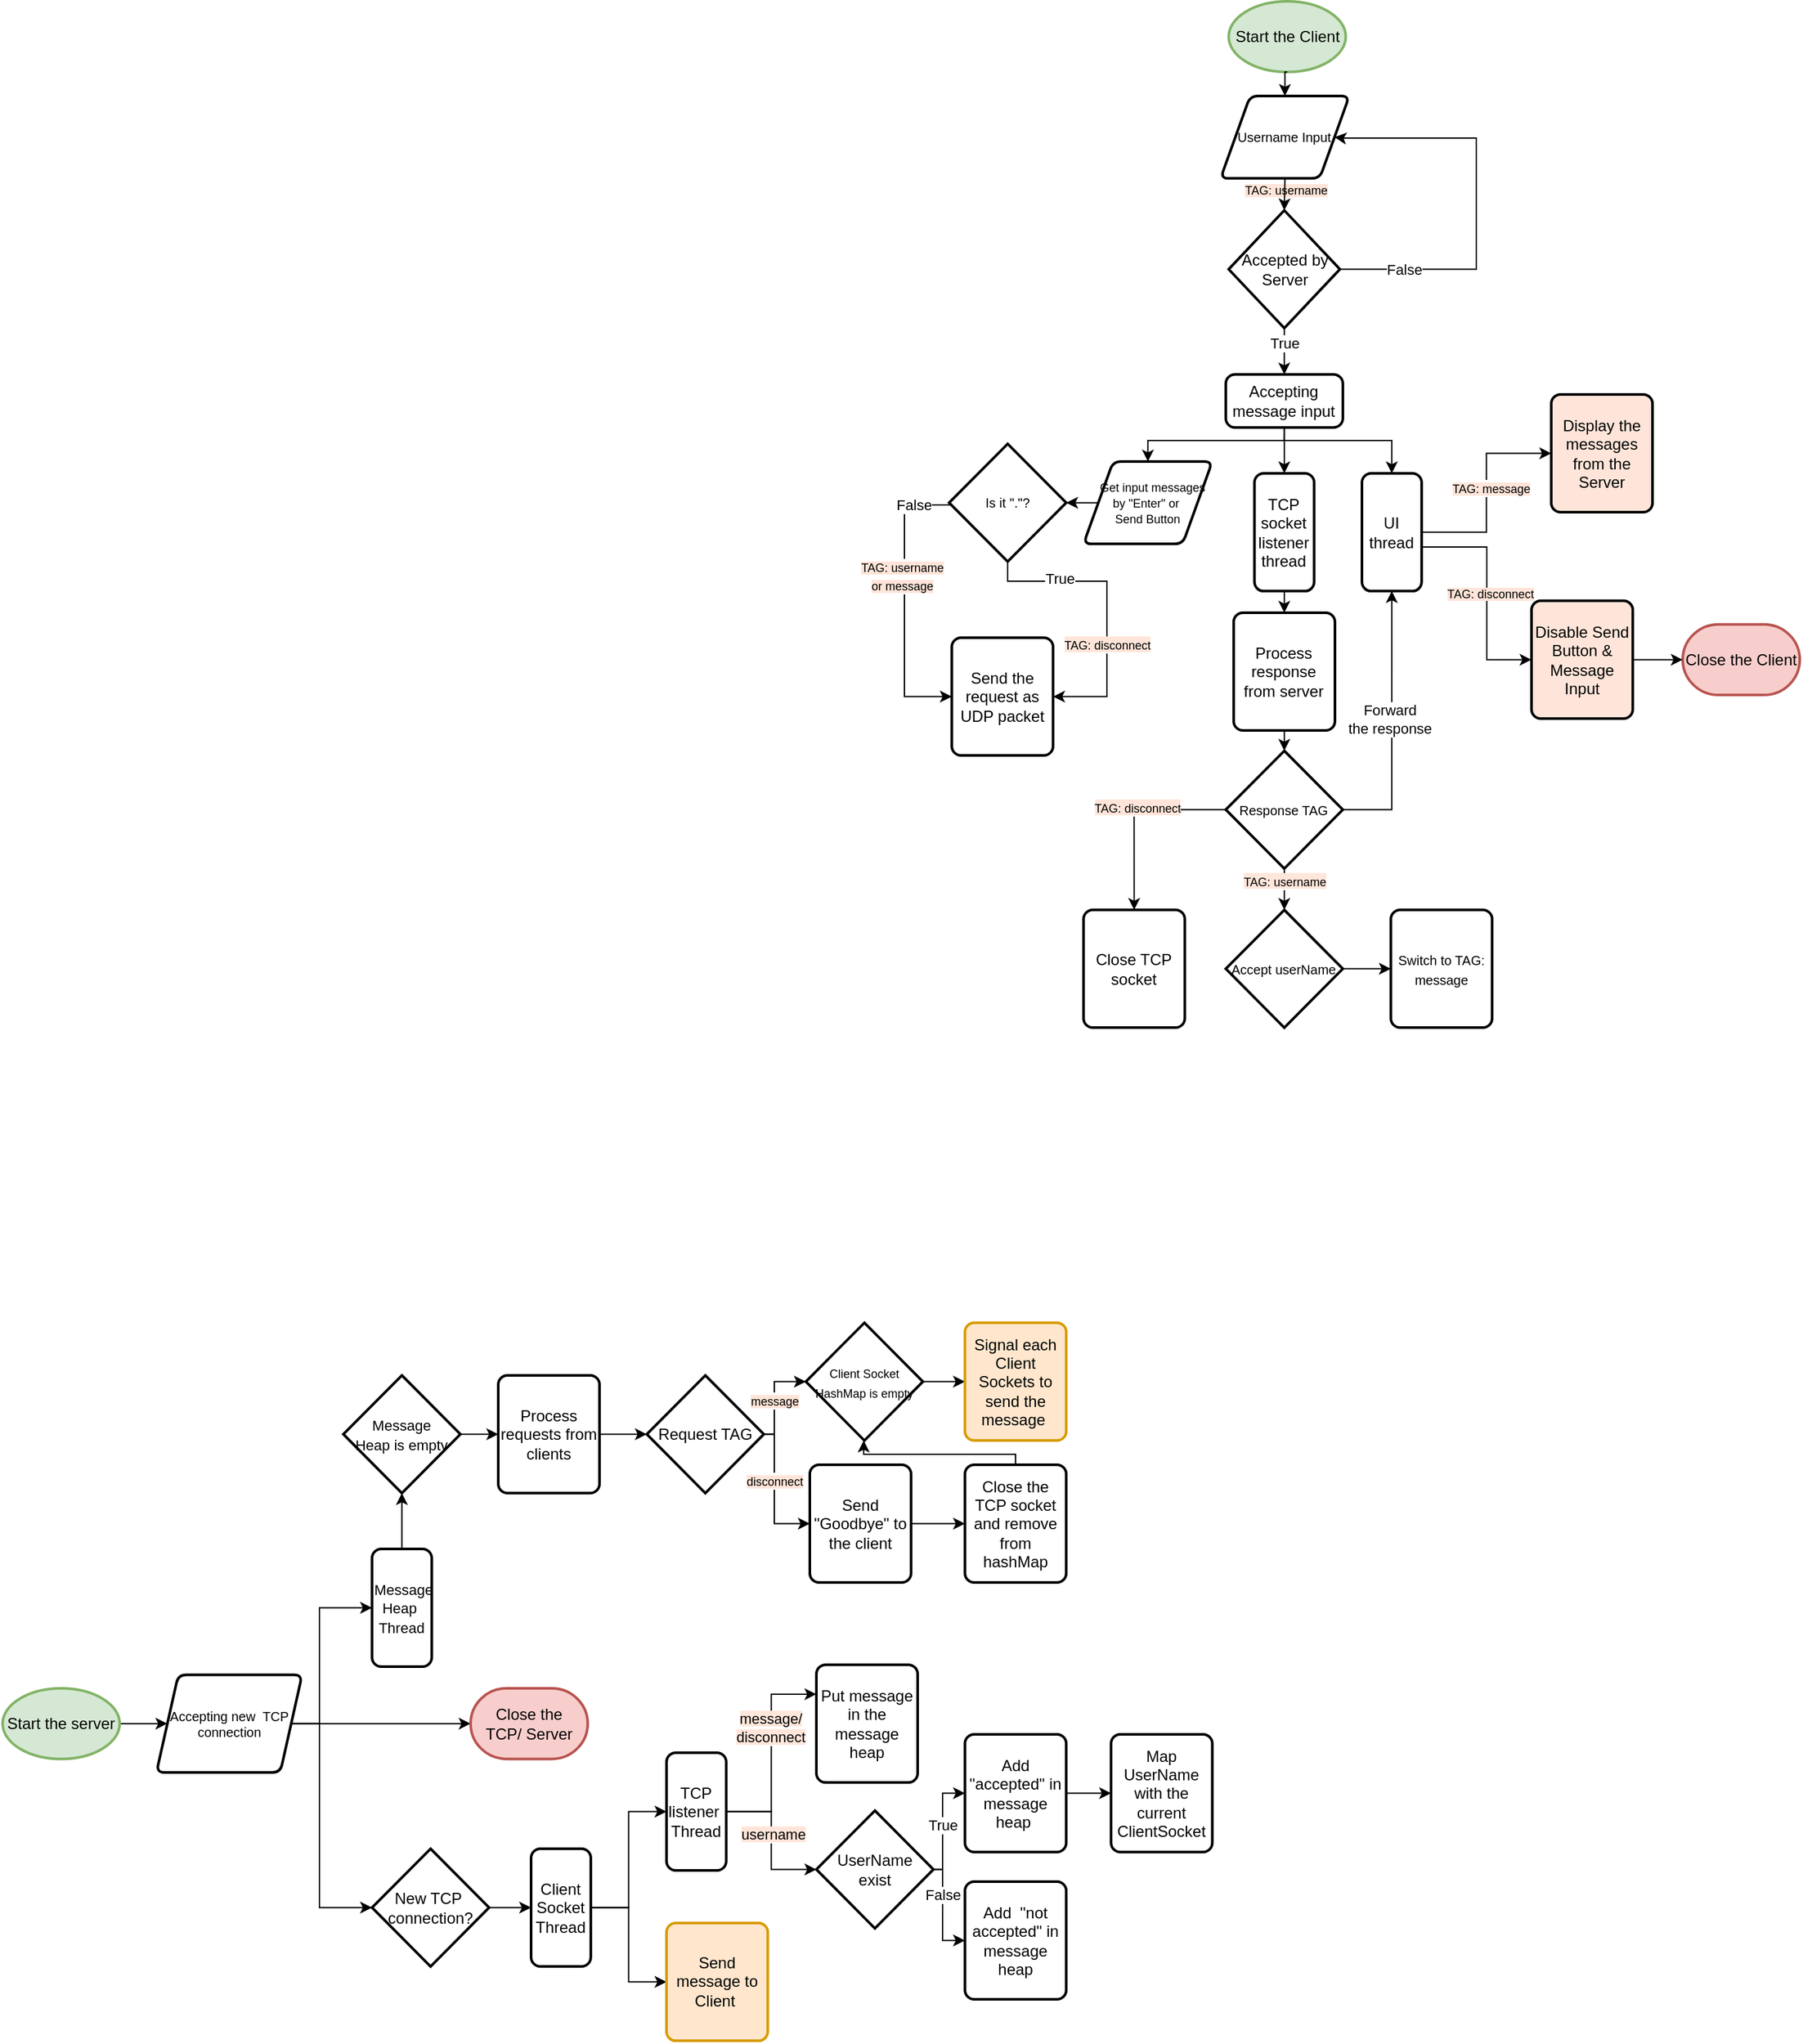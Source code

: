 <mxfile version="21.3.0" type="github">
  <diagram name="Page-1" id="WDChCcql0rG53_12nKBk">
    <mxGraphModel dx="2234" dy="788" grid="0" gridSize="10" guides="1" tooltips="1" connect="1" arrows="1" fold="1" page="0" pageScale="1" pageWidth="850" pageHeight="1100" background="none" math="0" shadow="0">
      <root>
        <mxCell id="0" />
        <mxCell id="1" parent="0" />
        <mxCell id="UWtLzgVOF58EE2J-hzwo-31" style="edgeStyle=orthogonalEdgeStyle;rounded=0;orthogonalLoop=1;jettySize=auto;html=1;exitX=1;exitY=0.5;exitDx=0;exitDy=0;exitPerimeter=0;entryX=0;entryY=0.5;entryDx=0;entryDy=0;" parent="1" source="ms0vahH0W5dWYMZo6FmL-133" target="ms0vahH0W5dWYMZo6FmL-134" edge="1">
          <mxGeometry relative="1" as="geometry" />
        </mxCell>
        <mxCell id="ms0vahH0W5dWYMZo6FmL-133" value="Start the server" style="strokeWidth=2;html=1;shape=mxgraph.flowchart.start_1;whiteSpace=wrap;labelBackgroundColor=none;fillColor=#d5e8d4;container=0;strokeColor=#82b366;" parent="1" vertex="1">
          <mxGeometry x="-635.003" y="1513" width="89.053" height="53.716" as="geometry" />
        </mxCell>
        <mxCell id="UWtLzgVOF58EE2J-hzwo-32" style="edgeStyle=orthogonalEdgeStyle;rounded=0;orthogonalLoop=1;jettySize=auto;html=1;exitX=1;exitY=0.5;exitDx=0;exitDy=0;entryX=0;entryY=0.5;entryDx=0;entryDy=0;entryPerimeter=0;" parent="1" source="ms0vahH0W5dWYMZo6FmL-134" target="UWtLzgVOF58EE2J-hzwo-4" edge="1">
          <mxGeometry relative="1" as="geometry">
            <Array as="points">
              <mxPoint x="-394" y="1540" />
              <mxPoint x="-394" y="1680" />
            </Array>
          </mxGeometry>
        </mxCell>
        <mxCell id="UWtLzgVOF58EE2J-hzwo-33" style="edgeStyle=orthogonalEdgeStyle;rounded=0;orthogonalLoop=1;jettySize=auto;html=1;exitX=1;exitY=0.5;exitDx=0;exitDy=0;entryX=0;entryY=0.5;entryDx=0;entryDy=0;" parent="1" source="ms0vahH0W5dWYMZo6FmL-134" target="ms0vahH0W5dWYMZo6FmL-150" edge="1">
          <mxGeometry relative="1" as="geometry">
            <Array as="points">
              <mxPoint x="-394" y="1540" />
              <mxPoint x="-394" y="1451" />
            </Array>
          </mxGeometry>
        </mxCell>
        <mxCell id="UWtLzgVOF58EE2J-hzwo-34" style="edgeStyle=orthogonalEdgeStyle;rounded=0;orthogonalLoop=1;jettySize=auto;html=1;exitX=1;exitY=0.5;exitDx=0;exitDy=0;entryX=0;entryY=0.5;entryDx=0;entryDy=0;entryPerimeter=0;" parent="1" source="ms0vahH0W5dWYMZo6FmL-134" target="ms0vahH0W5dWYMZo6FmL-142" edge="1">
          <mxGeometry relative="1" as="geometry" />
        </mxCell>
        <mxCell id="ms0vahH0W5dWYMZo6FmL-134" value="&lt;font style=&quot;font-size: 10px;&quot;&gt;Accepting new&amp;nbsp; TCP connection&lt;/font&gt;" style="shape=parallelogram;html=1;strokeWidth=2;perimeter=parallelogramPerimeter;whiteSpace=wrap;rounded=1;arcSize=12;size=0.15;fontSize=10;container=0;" parent="1" vertex="1">
          <mxGeometry x="-518" y="1502.74" width="110.81" height="74.24" as="geometry" />
        </mxCell>
        <mxCell id="UWtLzgVOF58EE2J-hzwo-54" style="edgeStyle=orthogonalEdgeStyle;rounded=0;orthogonalLoop=1;jettySize=auto;html=1;exitX=1;exitY=0.5;exitDx=0;exitDy=0;exitPerimeter=0;entryX=0;entryY=0.5;entryDx=0;entryDy=0;" parent="1" source="ms0vahH0W5dWYMZo6FmL-141" target="ms0vahH0W5dWYMZo6FmL-161" edge="1">
          <mxGeometry relative="1" as="geometry">
            <Array as="points">
              <mxPoint x="80" y="1651" />
              <mxPoint x="80" y="1705" />
            </Array>
          </mxGeometry>
        </mxCell>
        <mxCell id="UWtLzgVOF58EE2J-hzwo-56" value="False" style="edgeLabel;html=1;align=center;verticalAlign=middle;resizable=0;points=[];" parent="UWtLzgVOF58EE2J-hzwo-54" vertex="1" connectable="0">
          <mxGeometry x="-0.327" relative="1" as="geometry">
            <mxPoint as="offset" />
          </mxGeometry>
        </mxCell>
        <mxCell id="UWtLzgVOF58EE2J-hzwo-55" style="edgeStyle=orthogonalEdgeStyle;rounded=0;orthogonalLoop=1;jettySize=auto;html=1;exitX=1;exitY=0.5;exitDx=0;exitDy=0;exitPerimeter=0;entryX=0;entryY=0.5;entryDx=0;entryDy=0;" parent="1" source="ms0vahH0W5dWYMZo6FmL-141" target="UWtLzgVOF58EE2J-hzwo-7" edge="1">
          <mxGeometry relative="1" as="geometry">
            <Array as="points">
              <mxPoint x="80" y="1651" />
              <mxPoint x="80" y="1593" />
            </Array>
          </mxGeometry>
        </mxCell>
        <mxCell id="UWtLzgVOF58EE2J-hzwo-57" value="True" style="edgeLabel;html=1;align=center;verticalAlign=middle;resizable=0;points=[];" parent="UWtLzgVOF58EE2J-hzwo-55" vertex="1" connectable="0">
          <mxGeometry x="0.009" relative="1" as="geometry">
            <mxPoint as="offset" />
          </mxGeometry>
        </mxCell>
        <mxCell id="ms0vahH0W5dWYMZo6FmL-141" value="UserName&lt;br&gt;exist" style="strokeWidth=2;html=1;shape=mxgraph.flowchart.decision;whiteSpace=wrap;container=0;" parent="1" vertex="1">
          <mxGeometry x="-16.003" y="1606.003" width="89.053" height="89.527" as="geometry" />
        </mxCell>
        <mxCell id="ms0vahH0W5dWYMZo6FmL-142" value="Close the &lt;br&gt;TCP/ Server" style="strokeWidth=2;html=1;shape=mxgraph.flowchart.terminator;whiteSpace=wrap;container=0;fillColor=#f8cecc;strokeColor=#b85450;" parent="1" vertex="1">
          <mxGeometry x="-279.003" y="1513.001" width="89.053" height="53.716" as="geometry" />
        </mxCell>
        <mxCell id="ms0vahH0W5dWYMZo6FmL-144" value="Map UserName with the current ClientSocket" style="rounded=1;whiteSpace=wrap;html=1;absoluteArcSize=1;arcSize=14;strokeWidth=2;container=0;" parent="1" vertex="1">
          <mxGeometry x="208.15" y="1548.004" width="77.031" height="89.527" as="geometry" />
        </mxCell>
        <mxCell id="UWtLzgVOF58EE2J-hzwo-36" style="edgeStyle=orthogonalEdgeStyle;rounded=0;orthogonalLoop=1;jettySize=auto;html=1;exitX=0.5;exitY=0;exitDx=0;exitDy=0;entryX=0.5;entryY=1;entryDx=0;entryDy=0;entryPerimeter=0;" parent="1" source="ms0vahH0W5dWYMZo6FmL-150" target="UWtLzgVOF58EE2J-hzwo-5" edge="1">
          <mxGeometry relative="1" as="geometry" />
        </mxCell>
        <mxCell id="ms0vahH0W5dWYMZo6FmL-150" value="&lt;font style=&quot;font-size: 11px;&quot;&gt;&amp;nbsp;Message&lt;br&gt;Heap&amp;nbsp;&lt;br&gt;Thread&lt;/font&gt;" style="rounded=1;whiteSpace=wrap;html=1;absoluteArcSize=1;arcSize=14;strokeWidth=2;container=0;" parent="1" vertex="1">
          <mxGeometry x="-354.001" y="1406.998" width="45.417" height="89.527" as="geometry" />
        </mxCell>
        <mxCell id="UWtLzgVOF58EE2J-hzwo-46" style="edgeStyle=orthogonalEdgeStyle;rounded=0;orthogonalLoop=1;jettySize=auto;html=1;exitX=1;exitY=0.5;exitDx=0;exitDy=0;entryX=0;entryY=0.5;entryDx=0;entryDy=0;" parent="1" source="ms0vahH0W5dWYMZo6FmL-152" target="ms0vahH0W5dWYMZo6FmL-171" edge="1">
          <mxGeometry relative="1" as="geometry" />
        </mxCell>
        <mxCell id="UWtLzgVOF58EE2J-hzwo-47" style="edgeStyle=orthogonalEdgeStyle;rounded=0;orthogonalLoop=1;jettySize=auto;html=1;exitX=1;exitY=0.5;exitDx=0;exitDy=0;entryX=0;entryY=0.5;entryDx=0;entryDy=0;" parent="1" source="ms0vahH0W5dWYMZo6FmL-152" target="UWtLzgVOF58EE2J-hzwo-12" edge="1">
          <mxGeometry relative="1" as="geometry" />
        </mxCell>
        <mxCell id="ms0vahH0W5dWYMZo6FmL-152" value="Client&lt;br&gt;Socket&lt;br&gt;Thread" style="rounded=1;whiteSpace=wrap;html=1;absoluteArcSize=1;arcSize=14;strokeWidth=2;container=0;" parent="1" vertex="1">
          <mxGeometry x="-233.003" y="1634.998" width="45.417" height="89.527" as="geometry" />
        </mxCell>
        <mxCell id="ms0vahH0W5dWYMZo6FmL-157" value="Put message in the message heap" style="rounded=1;whiteSpace=wrap;html=1;absoluteArcSize=1;arcSize=14;strokeWidth=2;container=0;" parent="1" vertex="1">
          <mxGeometry x="-15.998" y="1495.092" width="77.031" height="89.527" as="geometry" />
        </mxCell>
        <mxCell id="ms0vahH0W5dWYMZo6FmL-161" value="Add&amp;nbsp;&amp;nbsp;&quot;not accepted&quot; in message heap" style="rounded=1;whiteSpace=wrap;html=1;absoluteArcSize=1;arcSize=14;strokeWidth=2;container=0;" parent="1" vertex="1">
          <mxGeometry x="97.023" y="1660.003" width="77.031" height="89.527" as="geometry" />
        </mxCell>
        <mxCell id="UWtLzgVOF58EE2J-hzwo-39" style="edgeStyle=orthogonalEdgeStyle;rounded=0;orthogonalLoop=1;jettySize=auto;html=1;exitX=1;exitY=0.5;exitDx=0;exitDy=0;exitPerimeter=0;entryX=0;entryY=0.5;entryDx=0;entryDy=0;" parent="1" source="ms0vahH0W5dWYMZo6FmL-168" target="UWtLzgVOF58EE2J-hzwo-8" edge="1">
          <mxGeometry relative="1" as="geometry">
            <Array as="points">
              <mxPoint x="-48" y="1320" />
              <mxPoint x="-48" y="1388" />
            </Array>
          </mxGeometry>
        </mxCell>
        <mxCell id="UWtLzgVOF58EE2J-hzwo-48" value="&lt;font style=&quot;font-size: 9px; background-color: rgb(255, 229, 217);&quot;&gt;disconnect&lt;/font&gt;" style="edgeLabel;html=1;align=center;verticalAlign=middle;resizable=0;points=[];" parent="UWtLzgVOF58EE2J-hzwo-39" vertex="1" connectable="0">
          <mxGeometry x="-0.174" relative="1" as="geometry">
            <mxPoint as="offset" />
          </mxGeometry>
        </mxCell>
        <mxCell id="UWtLzgVOF58EE2J-hzwo-40" style="edgeStyle=orthogonalEdgeStyle;rounded=0;orthogonalLoop=1;jettySize=auto;html=1;exitX=1;exitY=0.5;exitDx=0;exitDy=0;exitPerimeter=0;entryX=0;entryY=0.5;entryDx=0;entryDy=0;entryPerimeter=0;" parent="1" source="ms0vahH0W5dWYMZo6FmL-168" target="UWtLzgVOF58EE2J-hzwo-9" edge="1">
          <mxGeometry relative="1" as="geometry">
            <Array as="points">
              <mxPoint x="-48" y="1320" />
              <mxPoint x="-48" y="1280" />
            </Array>
          </mxGeometry>
        </mxCell>
        <mxCell id="UWtLzgVOF58EE2J-hzwo-49" value="&lt;font style=&quot;font-size: 9px; background-color: rgb(255, 229, 217);&quot;&gt;message&lt;/font&gt;" style="edgeLabel;html=1;align=center;verticalAlign=middle;resizable=0;points=[];" parent="UWtLzgVOF58EE2J-hzwo-40" vertex="1" connectable="0">
          <mxGeometry x="-0.052" relative="1" as="geometry">
            <mxPoint as="offset" />
          </mxGeometry>
        </mxCell>
        <mxCell id="ms0vahH0W5dWYMZo6FmL-168" value="Request TAG" style="strokeWidth=2;html=1;shape=mxgraph.flowchart.decision;whiteSpace=wrap;container=0;" parent="1" vertex="1">
          <mxGeometry x="-145.0" y="1274.998" width="89.053" height="89.527" as="geometry" />
        </mxCell>
        <mxCell id="ms0vahH0W5dWYMZo6FmL-171" value="Send message to Client&amp;nbsp;" style="rounded=1;whiteSpace=wrap;html=1;absoluteArcSize=1;arcSize=14;strokeWidth=2;container=0;fillColor=#ffe6cc;strokeColor=#d79b00;" parent="1" vertex="1">
          <mxGeometry x="-130.003" y="1691.53" width="77.031" height="89.527" as="geometry" />
        </mxCell>
        <mxCell id="UWtLzgVOF58EE2J-hzwo-35" style="edgeStyle=orthogonalEdgeStyle;rounded=0;orthogonalLoop=1;jettySize=auto;html=1;exitX=1;exitY=0.5;exitDx=0;exitDy=0;exitPerimeter=0;entryX=0;entryY=0.5;entryDx=0;entryDy=0;" parent="1" source="UWtLzgVOF58EE2J-hzwo-4" target="ms0vahH0W5dWYMZo6FmL-152" edge="1">
          <mxGeometry relative="1" as="geometry" />
        </mxCell>
        <mxCell id="UWtLzgVOF58EE2J-hzwo-4" value="New TCP&amp;nbsp;&lt;br&gt;connection?" style="strokeWidth=2;html=1;shape=mxgraph.flowchart.decision;whiteSpace=wrap;container=0;" parent="1" vertex="1">
          <mxGeometry x="-354.0" y="1634.998" width="89.053" height="89.527" as="geometry" />
        </mxCell>
        <mxCell id="UWtLzgVOF58EE2J-hzwo-37" style="edgeStyle=orthogonalEdgeStyle;rounded=0;orthogonalLoop=1;jettySize=auto;html=1;exitX=1;exitY=0.5;exitDx=0;exitDy=0;exitPerimeter=0;entryX=0;entryY=0.5;entryDx=0;entryDy=0;" parent="1" source="UWtLzgVOF58EE2J-hzwo-5" target="UWtLzgVOF58EE2J-hzwo-6" edge="1">
          <mxGeometry relative="1" as="geometry" />
        </mxCell>
        <mxCell id="UWtLzgVOF58EE2J-hzwo-5" value="&lt;font style=&quot;font-size: 11px;&quot;&gt;Message&lt;br&gt;Heap is empty&lt;/font&gt;" style="strokeWidth=2;html=1;shape=mxgraph.flowchart.decision;whiteSpace=wrap;container=0;" parent="1" vertex="1">
          <mxGeometry x="-375.82" y="1274.998" width="89.053" height="89.527" as="geometry" />
        </mxCell>
        <mxCell id="UWtLzgVOF58EE2J-hzwo-38" style="edgeStyle=orthogonalEdgeStyle;rounded=0;orthogonalLoop=1;jettySize=auto;html=1;exitX=1;exitY=0.5;exitDx=0;exitDy=0;entryX=0;entryY=0.5;entryDx=0;entryDy=0;entryPerimeter=0;" parent="1" source="UWtLzgVOF58EE2J-hzwo-6" target="ms0vahH0W5dWYMZo6FmL-168" edge="1">
          <mxGeometry relative="1" as="geometry" />
        </mxCell>
        <mxCell id="UWtLzgVOF58EE2J-hzwo-6" value="&lt;font style=&quot;font-size: 12px;&quot;&gt;Process requests from clients&lt;/font&gt;" style="rounded=1;whiteSpace=wrap;html=1;absoluteArcSize=1;arcSize=14;strokeWidth=2;container=0;" parent="1" vertex="1">
          <mxGeometry x="-258" y="1274.994" width="77.031" height="89.527" as="geometry" />
        </mxCell>
        <mxCell id="UWtLzgVOF58EE2J-hzwo-58" style="edgeStyle=orthogonalEdgeStyle;rounded=0;orthogonalLoop=1;jettySize=auto;html=1;exitX=1;exitY=0.5;exitDx=0;exitDy=0;entryX=0;entryY=0.5;entryDx=0;entryDy=0;" parent="1" source="UWtLzgVOF58EE2J-hzwo-7" target="ms0vahH0W5dWYMZo6FmL-144" edge="1">
          <mxGeometry relative="1" as="geometry" />
        </mxCell>
        <mxCell id="UWtLzgVOF58EE2J-hzwo-7" value="Add &quot;accepted&quot; in message heap&amp;nbsp;" style="rounded=1;whiteSpace=wrap;html=1;absoluteArcSize=1;arcSize=14;strokeWidth=2;container=0;" parent="1" vertex="1">
          <mxGeometry x="97.02" y="1548.004" width="77.031" height="89.527" as="geometry" />
        </mxCell>
        <mxCell id="UWtLzgVOF58EE2J-hzwo-42" style="edgeStyle=orthogonalEdgeStyle;rounded=0;orthogonalLoop=1;jettySize=auto;html=1;exitX=1;exitY=0.5;exitDx=0;exitDy=0;entryX=0;entryY=0.5;entryDx=0;entryDy=0;" parent="1" source="UWtLzgVOF58EE2J-hzwo-8" target="UWtLzgVOF58EE2J-hzwo-10" edge="1">
          <mxGeometry relative="1" as="geometry" />
        </mxCell>
        <mxCell id="UWtLzgVOF58EE2J-hzwo-8" value="Send &quot;Goodbye&quot; to the client" style="rounded=1;whiteSpace=wrap;html=1;absoluteArcSize=1;arcSize=14;strokeWidth=2;container=0;" parent="1" vertex="1">
          <mxGeometry x="-20.998" y="1343.002" width="77.031" height="89.527" as="geometry" />
        </mxCell>
        <mxCell id="UWtLzgVOF58EE2J-hzwo-41" style="edgeStyle=orthogonalEdgeStyle;rounded=0;orthogonalLoop=1;jettySize=auto;html=1;exitX=1;exitY=0.5;exitDx=0;exitDy=0;exitPerimeter=0;entryX=0;entryY=0.5;entryDx=0;entryDy=0;" parent="1" source="UWtLzgVOF58EE2J-hzwo-9" target="UWtLzgVOF58EE2J-hzwo-11" edge="1">
          <mxGeometry relative="1" as="geometry" />
        </mxCell>
        <mxCell id="UWtLzgVOF58EE2J-hzwo-9" value="&lt;font style=&quot;font-size: 9px;&quot;&gt;Client Socket HashMap is empty&lt;/font&gt;" style="strokeWidth=2;html=1;shape=mxgraph.flowchart.decision;whiteSpace=wrap;container=0;" parent="1" vertex="1">
          <mxGeometry x="-24.0" y="1234.998" width="89.053" height="89.527" as="geometry" />
        </mxCell>
        <mxCell id="UWtLzgVOF58EE2J-hzwo-45" style="edgeStyle=orthogonalEdgeStyle;rounded=0;orthogonalLoop=1;jettySize=auto;html=1;exitX=0.5;exitY=0;exitDx=0;exitDy=0;entryX=0.5;entryY=1;entryDx=0;entryDy=0;entryPerimeter=0;" parent="1" source="UWtLzgVOF58EE2J-hzwo-10" target="UWtLzgVOF58EE2J-hzwo-9" edge="1">
          <mxGeometry relative="1" as="geometry">
            <Array as="points">
              <mxPoint x="136" y="1335" />
              <mxPoint x="20" y="1335" />
              <mxPoint x="20" y="1325" />
            </Array>
          </mxGeometry>
        </mxCell>
        <mxCell id="UWtLzgVOF58EE2J-hzwo-10" value="Close the TCP socket and remove from hashMap" style="rounded=1;whiteSpace=wrap;html=1;absoluteArcSize=1;arcSize=14;strokeWidth=2;container=0;" parent="1" vertex="1">
          <mxGeometry x="97.022" y="1343.002" width="77.031" height="89.527" as="geometry" />
        </mxCell>
        <mxCell id="UWtLzgVOF58EE2J-hzwo-11" value="Signal each Client Sockets to send the message&amp;nbsp;" style="rounded=1;whiteSpace=wrap;html=1;absoluteArcSize=1;arcSize=14;strokeWidth=2;container=0;fillColor=#ffe6cc;strokeColor=#d79b00;" parent="1" vertex="1">
          <mxGeometry x="97.02" y="1234.994" width="77.031" height="89.527" as="geometry" />
        </mxCell>
        <mxCell id="UWtLzgVOF58EE2J-hzwo-50" style="edgeStyle=orthogonalEdgeStyle;rounded=0;orthogonalLoop=1;jettySize=auto;html=1;exitX=1;exitY=0.5;exitDx=0;exitDy=0;entryX=0;entryY=0.5;entryDx=0;entryDy=0;entryPerimeter=0;" parent="1" source="UWtLzgVOF58EE2J-hzwo-12" target="ms0vahH0W5dWYMZo6FmL-141" edge="1">
          <mxGeometry relative="1" as="geometry" />
        </mxCell>
        <mxCell id="UWtLzgVOF58EE2J-hzwo-53" value="&lt;span style=&quot;background-color: rgb(255, 229, 217);&quot;&gt;username&lt;/span&gt;" style="edgeLabel;html=1;align=center;verticalAlign=middle;resizable=0;points=[];" parent="UWtLzgVOF58EE2J-hzwo-50" vertex="1" connectable="0">
          <mxGeometry x="-0.094" y="1" relative="1" as="geometry">
            <mxPoint as="offset" />
          </mxGeometry>
        </mxCell>
        <mxCell id="UWtLzgVOF58EE2J-hzwo-51" style="edgeStyle=orthogonalEdgeStyle;rounded=0;orthogonalLoop=1;jettySize=auto;html=1;exitX=1;exitY=0.5;exitDx=0;exitDy=0;entryX=0;entryY=0.25;entryDx=0;entryDy=0;" parent="1" source="UWtLzgVOF58EE2J-hzwo-12" target="ms0vahH0W5dWYMZo6FmL-157" edge="1">
          <mxGeometry relative="1" as="geometry" />
        </mxCell>
        <mxCell id="UWtLzgVOF58EE2J-hzwo-52" value="&lt;span style=&quot;background-color: rgb(255, 230, 219);&quot;&gt;message/&lt;br&gt;disconnect&lt;/span&gt;" style="edgeLabel;html=1;align=center;verticalAlign=middle;resizable=0;points=[];" parent="UWtLzgVOF58EE2J-hzwo-51" vertex="1" connectable="0">
          <mxGeometry x="0.244" y="1" relative="1" as="geometry">
            <mxPoint as="offset" />
          </mxGeometry>
        </mxCell>
        <mxCell id="UWtLzgVOF58EE2J-hzwo-12" value="TCP listener&amp;nbsp;&lt;br&gt;Thread" style="rounded=1;whiteSpace=wrap;html=1;absoluteArcSize=1;arcSize=14;strokeWidth=2;container=0;" parent="1" vertex="1">
          <mxGeometry x="-130.003" y="1561.998" width="45.417" height="89.527" as="geometry" />
        </mxCell>
        <mxCell id="UWtLzgVOF58EE2J-hzwo-59" value="" style="group" parent="1" vertex="1" connectable="0">
          <mxGeometry x="51" y="230" width="681.05" height="780.53" as="geometry" />
        </mxCell>
        <mxCell id="ms0vahH0W5dWYMZo6FmL-1" value="Start the Client" style="strokeWidth=2;html=1;shape=mxgraph.flowchart.start_1;whiteSpace=wrap;labelBackgroundColor=none;fillColor=#d5e8d4;container=0;strokeColor=#82b366;" parent="UWtLzgVOF58EE2J-hzwo-59" vertex="1">
          <mxGeometry x="246.647" width="89.053" height="53.716" as="geometry" />
        </mxCell>
        <mxCell id="ms0vahH0W5dWYMZo6FmL-2" value="Username Input" style="shape=parallelogram;html=1;strokeWidth=2;perimeter=parallelogramPerimeter;whiteSpace=wrap;rounded=1;arcSize=12;size=0.23;fontSize=10;container=0;" parent="UWtLzgVOF58EE2J-hzwo-59" vertex="1">
          <mxGeometry x="240.434" y="72.005" width="97.958" height="62.669" as="geometry" />
        </mxCell>
        <mxCell id="ms0vahH0W5dWYMZo6FmL-7" style="edgeStyle=orthogonalEdgeStyle;rounded=0;orthogonalLoop=1;jettySize=auto;html=1;exitX=0.5;exitY=1;exitDx=0;exitDy=0;exitPerimeter=0;entryX=0.5;entryY=0;entryDx=0;entryDy=0;" parent="UWtLzgVOF58EE2J-hzwo-59" source="ms0vahH0W5dWYMZo6FmL-1" target="ms0vahH0W5dWYMZo6FmL-2" edge="1">
          <mxGeometry relative="1" as="geometry" />
        </mxCell>
        <mxCell id="ms0vahH0W5dWYMZo6FmL-172" value="&lt;font style=&quot;font-size: 9px; background-color: rgb(255, 229, 217);&quot;&gt;TAG: username&lt;/font&gt;" style="edgeLabel;html=1;align=center;verticalAlign=middle;resizable=0;points=[];" parent="ms0vahH0W5dWYMZo6FmL-7" vertex="1" connectable="0">
          <mxGeometry x="-0.198" relative="1" as="geometry">
            <mxPoint y="83" as="offset" />
          </mxGeometry>
        </mxCell>
        <mxCell id="UWtLzgVOF58EE2J-hzwo-1" style="edgeStyle=orthogonalEdgeStyle;rounded=0;orthogonalLoop=1;jettySize=auto;html=1;exitX=1;exitY=0.5;exitDx=0;exitDy=0;exitPerimeter=0;entryX=1;entryY=0.5;entryDx=0;entryDy=0;" parent="UWtLzgVOF58EE2J-hzwo-59" source="ms0vahH0W5dWYMZo6FmL-3" target="ms0vahH0W5dWYMZo6FmL-2" edge="1">
          <mxGeometry relative="1" as="geometry">
            <Array as="points">
              <mxPoint x="435" y="204" />
              <mxPoint x="435" y="104" />
              <mxPoint x="333" y="104" />
            </Array>
          </mxGeometry>
        </mxCell>
        <mxCell id="UWtLzgVOF58EE2J-hzwo-2" value="False" style="edgeLabel;html=1;align=center;verticalAlign=middle;resizable=0;points=[];" parent="UWtLzgVOF58EE2J-hzwo-1" vertex="1" connectable="0">
          <mxGeometry x="-0.688" relative="1" as="geometry">
            <mxPoint as="offset" />
          </mxGeometry>
        </mxCell>
        <mxCell id="ms0vahH0W5dWYMZo6FmL-3" value="Accepted by&lt;br&gt;Server" style="strokeWidth=2;html=1;shape=mxgraph.flowchart.decision;whiteSpace=wrap;container=0;" parent="UWtLzgVOF58EE2J-hzwo-59" vertex="1">
          <mxGeometry x="246.647" y="159.0" width="84.6" height="89.527" as="geometry" />
        </mxCell>
        <mxCell id="ms0vahH0W5dWYMZo6FmL-8" style="edgeStyle=orthogonalEdgeStyle;rounded=0;orthogonalLoop=1;jettySize=auto;html=1;exitX=0.5;exitY=1;exitDx=0;exitDy=0;entryX=0.5;entryY=0;entryDx=0;entryDy=0;entryPerimeter=0;" parent="UWtLzgVOF58EE2J-hzwo-59" source="ms0vahH0W5dWYMZo6FmL-2" target="ms0vahH0W5dWYMZo6FmL-3" edge="1">
          <mxGeometry relative="1" as="geometry" />
        </mxCell>
        <mxCell id="ms0vahH0W5dWYMZo6FmL-10" value="&lt;font style=&quot;font-size: 9px;&quot;&gt;&lt;font style=&quot;font-size: 9px;&quot;&gt;&amp;nbsp; &amp;nbsp;Get input messages&lt;br&gt;&lt;/font&gt;by &quot;Enter&quot; or&amp;nbsp;&lt;br&gt;Send Button&lt;br&gt;&lt;/font&gt;" style="shape=parallelogram;html=1;strokeWidth=2;perimeter=parallelogramPerimeter;whiteSpace=wrap;rounded=1;arcSize=12;size=0.23;fontSize=10;container=0;" parent="UWtLzgVOF58EE2J-hzwo-59" vertex="1">
          <mxGeometry x="136.221" y="350.003" width="97.958" height="62.669" as="geometry" />
        </mxCell>
        <mxCell id="ms0vahH0W5dWYMZo6FmL-11" value="&lt;font style=&quot;font-size: 10px;&quot;&gt;Response TAG&lt;/font&gt;" style="strokeWidth=2;html=1;shape=mxgraph.flowchart.decision;whiteSpace=wrap;container=0;" parent="UWtLzgVOF58EE2J-hzwo-59" vertex="1">
          <mxGeometry x="244.417" y="570.003" width="89.053" height="89.527" as="geometry" />
        </mxCell>
        <mxCell id="ms0vahH0W5dWYMZo6FmL-13" value="Close the Client" style="strokeWidth=2;html=1;shape=mxgraph.flowchart.terminator;whiteSpace=wrap;container=0;fillColor=#f8cecc;strokeColor=#b85450;" parent="UWtLzgVOF58EE2J-hzwo-59" vertex="1">
          <mxGeometry x="591.997" y="473.841" width="89.053" height="53.716" as="geometry" />
        </mxCell>
        <mxCell id="ms0vahH0W5dWYMZo6FmL-24" value="Display the messages from the Server" style="rounded=1;whiteSpace=wrap;html=1;absoluteArcSize=1;arcSize=14;strokeWidth=2;container=0;fillColor=#ffe5d9;" parent="UWtLzgVOF58EE2J-hzwo-59" vertex="1">
          <mxGeometry x="491.997" y="299.0" width="77.031" height="89.527" as="geometry" />
        </mxCell>
        <mxCell id="ms0vahH0W5dWYMZo6FmL-88" value="Send the request as UDP packet" style="rounded=1;whiteSpace=wrap;html=1;absoluteArcSize=1;arcSize=14;strokeWidth=2;container=0;" parent="UWtLzgVOF58EE2J-hzwo-59" vertex="1">
          <mxGeometry x="36.02" y="484.004" width="77.031" height="89.527" as="geometry" />
        </mxCell>
        <mxCell id="ms0vahH0W5dWYMZo6FmL-116" style="edgeStyle=orthogonalEdgeStyle;rounded=0;orthogonalLoop=1;jettySize=auto;html=1;exitX=0;exitY=0.5;exitDx=0;exitDy=0;entryX=0;entryY=0.5;entryDx=0;entryDy=0;exitPerimeter=0;" parent="UWtLzgVOF58EE2J-hzwo-59" source="UWtLzgVOF58EE2J-hzwo-17" target="ms0vahH0W5dWYMZo6FmL-88" edge="1">
          <mxGeometry relative="1" as="geometry">
            <Array as="points">
              <mxPoint x="34" y="383" />
              <mxPoint y="383" />
              <mxPoint y="529" />
            </Array>
          </mxGeometry>
        </mxCell>
        <mxCell id="ms0vahH0W5dWYMZo6FmL-173" value="&lt;font style=&quot;background-color: rgb(255, 229, 217); font-size: 9px;&quot;&gt;TAG: username&lt;br&gt;or message&lt;/font&gt;" style="edgeLabel;html=1;align=center;verticalAlign=middle;resizable=0;points=[];" parent="ms0vahH0W5dWYMZo6FmL-116" vertex="1" connectable="0">
          <mxGeometry x="0.051" y="-1" relative="1" as="geometry">
            <mxPoint x="-1" y="-25" as="offset" />
          </mxGeometry>
        </mxCell>
        <mxCell id="UWtLzgVOF58EE2J-hzwo-20" value="False" style="edgeLabel;html=1;align=center;verticalAlign=middle;resizable=0;points=[];" parent="ms0vahH0W5dWYMZo6FmL-116" vertex="1" connectable="0">
          <mxGeometry x="-0.74" relative="1" as="geometry">
            <mxPoint as="offset" />
          </mxGeometry>
        </mxCell>
        <mxCell id="ms0vahH0W5dWYMZo6FmL-112" style="edgeStyle=orthogonalEdgeStyle;rounded=0;orthogonalLoop=1;jettySize=auto;html=1;exitX=0.5;exitY=1;exitDx=0;exitDy=0;entryX=0.5;entryY=0;entryDx=0;entryDy=0;" parent="UWtLzgVOF58EE2J-hzwo-59" source="ms0vahH0W5dWYMZo6FmL-92" target="ms0vahH0W5dWYMZo6FmL-10" edge="1">
          <mxGeometry relative="1" as="geometry">
            <Array as="points">
              <mxPoint x="289" y="334" />
              <mxPoint x="185" y="334" />
            </Array>
          </mxGeometry>
        </mxCell>
        <mxCell id="ms0vahH0W5dWYMZo6FmL-92" value="Accepting message input" style="rounded=1;whiteSpace=wrap;html=1;absoluteArcSize=1;arcSize=14;strokeWidth=2;" parent="UWtLzgVOF58EE2J-hzwo-59" vertex="1">
          <mxGeometry x="244.421" y="283.802" width="89.053" height="40.287" as="geometry" />
        </mxCell>
        <mxCell id="ms0vahH0W5dWYMZo6FmL-97" style="edgeStyle=orthogonalEdgeStyle;rounded=0;orthogonalLoop=1;jettySize=auto;html=1;exitX=0.5;exitY=1;exitDx=0;exitDy=0;exitPerimeter=0;entryX=0.5;entryY=0;entryDx=0;entryDy=0;" parent="UWtLzgVOF58EE2J-hzwo-59" source="ms0vahH0W5dWYMZo6FmL-3" target="ms0vahH0W5dWYMZo6FmL-92" edge="1">
          <mxGeometry relative="1" as="geometry">
            <Array as="points">
              <mxPoint x="289.392" y="264.106" />
              <mxPoint x="289.392" y="264.106" />
            </Array>
          </mxGeometry>
        </mxCell>
        <mxCell id="ms0vahH0W5dWYMZo6FmL-128" value="True" style="edgeLabel;html=1;align=center;verticalAlign=middle;resizable=0;points=[];" parent="ms0vahH0W5dWYMZo6FmL-97" vertex="1" connectable="0">
          <mxGeometry x="-0.339" relative="1" as="geometry">
            <mxPoint as="offset" />
          </mxGeometry>
        </mxCell>
        <mxCell id="ms0vahH0W5dWYMZo6FmL-93" value="TCP socket listener thread" style="rounded=1;whiteSpace=wrap;html=1;absoluteArcSize=1;arcSize=14;strokeWidth=2;" parent="UWtLzgVOF58EE2J-hzwo-59" vertex="1">
          <mxGeometry x="266.239" y="359.008" width="45.417" height="89.527" as="geometry" />
        </mxCell>
        <mxCell id="ms0vahH0W5dWYMZo6FmL-108" style="edgeStyle=orthogonalEdgeStyle;rounded=0;orthogonalLoop=1;jettySize=auto;html=1;exitX=0.5;exitY=1;exitDx=0;exitDy=0;entryX=0.5;entryY=0;entryDx=0;entryDy=0;" parent="UWtLzgVOF58EE2J-hzwo-59" source="ms0vahH0W5dWYMZo6FmL-92" target="ms0vahH0W5dWYMZo6FmL-93" edge="1">
          <mxGeometry relative="1" as="geometry" />
        </mxCell>
        <mxCell id="ms0vahH0W5dWYMZo6FmL-178" style="edgeStyle=orthogonalEdgeStyle;rounded=0;orthogonalLoop=1;jettySize=auto;html=1;exitX=1;exitY=0.5;exitDx=0;exitDy=0;entryX=0;entryY=0.5;entryDx=0;entryDy=0;" parent="UWtLzgVOF58EE2J-hzwo-59" source="ms0vahH0W5dWYMZo6FmL-96" target="ms0vahH0W5dWYMZo6FmL-24" edge="1">
          <mxGeometry relative="1" as="geometry" />
        </mxCell>
        <mxCell id="ms0vahH0W5dWYMZo6FmL-96" value="UI thread" style="rounded=1;whiteSpace=wrap;html=1;absoluteArcSize=1;arcSize=14;strokeWidth=2;" parent="UWtLzgVOF58EE2J-hzwo-59" vertex="1">
          <mxGeometry x="347.997" y="359.008" width="45.417" height="89.527" as="geometry" />
        </mxCell>
        <mxCell id="ms0vahH0W5dWYMZo6FmL-119" style="edgeStyle=orthogonalEdgeStyle;rounded=0;orthogonalLoop=1;jettySize=auto;html=1;exitX=1;exitY=0.5;exitDx=0;exitDy=0;exitPerimeter=0;entryX=0.5;entryY=1;entryDx=0;entryDy=0;" parent="UWtLzgVOF58EE2J-hzwo-59" source="ms0vahH0W5dWYMZo6FmL-11" target="ms0vahH0W5dWYMZo6FmL-96" edge="1">
          <mxGeometry relative="1" as="geometry" />
        </mxCell>
        <mxCell id="ms0vahH0W5dWYMZo6FmL-122" value="Forward &lt;br&gt;the response" style="edgeLabel;html=1;align=center;verticalAlign=middle;resizable=0;points=[];" parent="ms0vahH0W5dWYMZo6FmL-119" vertex="1" connectable="0">
          <mxGeometry x="0.049" y="2" relative="1" as="geometry">
            <mxPoint as="offset" />
          </mxGeometry>
        </mxCell>
        <mxCell id="ms0vahH0W5dWYMZo6FmL-109" style="edgeStyle=orthogonalEdgeStyle;rounded=0;orthogonalLoop=1;jettySize=auto;html=1;exitX=0.5;exitY=1;exitDx=0;exitDy=0;entryX=0.5;entryY=0;entryDx=0;entryDy=0;" parent="UWtLzgVOF58EE2J-hzwo-59" source="ms0vahH0W5dWYMZo6FmL-92" target="ms0vahH0W5dWYMZo6FmL-96" edge="1">
          <mxGeometry relative="1" as="geometry">
            <Array as="points">
              <mxPoint x="289" y="334" />
              <mxPoint x="370" y="334" />
            </Array>
          </mxGeometry>
        </mxCell>
        <mxCell id="ms0vahH0W5dWYMZo6FmL-118" style="edgeStyle=orthogonalEdgeStyle;rounded=0;orthogonalLoop=1;jettySize=auto;html=1;exitX=0.5;exitY=1;exitDx=0;exitDy=0;entryX=0.5;entryY=0;entryDx=0;entryDy=0;entryPerimeter=0;" parent="UWtLzgVOF58EE2J-hzwo-59" source="ms0vahH0W5dWYMZo6FmL-106" target="ms0vahH0W5dWYMZo6FmL-11" edge="1">
          <mxGeometry relative="1" as="geometry" />
        </mxCell>
        <mxCell id="ms0vahH0W5dWYMZo6FmL-106" value="Process response from server" style="rounded=1;whiteSpace=wrap;html=1;absoluteArcSize=1;arcSize=14;strokeWidth=2;container=0;" parent="UWtLzgVOF58EE2J-hzwo-59" vertex="1">
          <mxGeometry x="250.432" y="465.002" width="77.031" height="89.527" as="geometry" />
        </mxCell>
        <mxCell id="ms0vahH0W5dWYMZo6FmL-113" style="edgeStyle=orthogonalEdgeStyle;rounded=0;orthogonalLoop=1;jettySize=auto;html=1;exitX=0.5;exitY=1;exitDx=0;exitDy=0;entryX=0.5;entryY=0;entryDx=0;entryDy=0;" parent="UWtLzgVOF58EE2J-hzwo-59" source="ms0vahH0W5dWYMZo6FmL-93" target="ms0vahH0W5dWYMZo6FmL-106" edge="1">
          <mxGeometry relative="1" as="geometry" />
        </mxCell>
        <mxCell id="ms0vahH0W5dWYMZo6FmL-180" style="edgeStyle=orthogonalEdgeStyle;rounded=0;orthogonalLoop=1;jettySize=auto;html=1;exitX=1;exitY=0.5;exitDx=0;exitDy=0;entryX=0;entryY=0.5;entryDx=0;entryDy=0;entryPerimeter=0;" parent="UWtLzgVOF58EE2J-hzwo-59" source="ms0vahH0W5dWYMZo6FmL-107" target="ms0vahH0W5dWYMZo6FmL-13" edge="1">
          <mxGeometry relative="1" as="geometry" />
        </mxCell>
        <mxCell id="ms0vahH0W5dWYMZo6FmL-107" value="Disable Send Button &amp;amp; Message Input" style="rounded=1;whiteSpace=wrap;html=1;absoluteArcSize=1;arcSize=14;strokeWidth=2;container=0;fillColor=#ffe5d9;" parent="UWtLzgVOF58EE2J-hzwo-59" vertex="1">
          <mxGeometry x="476.997" y="455.936" width="77.031" height="89.527" as="geometry" />
        </mxCell>
        <mxCell id="ms0vahH0W5dWYMZo6FmL-179" style="edgeStyle=orthogonalEdgeStyle;rounded=0;orthogonalLoop=1;jettySize=auto;html=1;exitX=1;exitY=0.5;exitDx=0;exitDy=0;entryX=0;entryY=0.5;entryDx=0;entryDy=0;" parent="UWtLzgVOF58EE2J-hzwo-59" source="ms0vahH0W5dWYMZo6FmL-96" target="ms0vahH0W5dWYMZo6FmL-107" edge="1">
          <mxGeometry relative="1" as="geometry">
            <Array as="points">
              <mxPoint x="393" y="415" />
              <mxPoint x="443" y="415" />
              <mxPoint x="443" y="501" />
            </Array>
          </mxGeometry>
        </mxCell>
        <mxCell id="ms0vahH0W5dWYMZo6FmL-115" value="Close TCP socket" style="rounded=1;whiteSpace=wrap;html=1;absoluteArcSize=1;arcSize=14;strokeWidth=2;container=0;" parent="UWtLzgVOF58EE2J-hzwo-59" vertex="1">
          <mxGeometry x="136.223" y="691.003" width="77.031" height="89.527" as="geometry" />
        </mxCell>
        <mxCell id="ms0vahH0W5dWYMZo6FmL-117" style="edgeStyle=orthogonalEdgeStyle;rounded=0;orthogonalLoop=1;jettySize=auto;html=1;exitX=0;exitY=0.5;exitDx=0;exitDy=0;exitPerimeter=0;entryX=0.5;entryY=0;entryDx=0;entryDy=0;" parent="UWtLzgVOF58EE2J-hzwo-59" source="ms0vahH0W5dWYMZo6FmL-11" target="ms0vahH0W5dWYMZo6FmL-115" edge="1">
          <mxGeometry relative="1" as="geometry">
            <Array as="points">
              <mxPoint x="175" y="615" />
            </Array>
          </mxGeometry>
        </mxCell>
        <mxCell id="ms0vahH0W5dWYMZo6FmL-120" value="&lt;span style=&quot;background-color: rgb(255, 229, 217);&quot;&gt;&lt;font style=&quot;font-size: 9px;&quot;&gt;TAG: disconnect&lt;/font&gt;&lt;/span&gt;" style="edgeLabel;html=1;align=center;verticalAlign=middle;resizable=0;points=[];" parent="ms0vahH0W5dWYMZo6FmL-117" vertex="1" connectable="0">
          <mxGeometry x="-0.187" y="-1" relative="1" as="geometry">
            <mxPoint x="-8" y="-1" as="offset" />
          </mxGeometry>
        </mxCell>
        <mxCell id="ms0vahH0W5dWYMZo6FmL-176" value="&lt;font style=&quot;background-color: rgb(255, 229, 217); font-size: 9px;&quot;&gt;TAG: message&lt;/font&gt;" style="edgeLabel;html=1;align=center;verticalAlign=middle;resizable=0;points=[];" parent="UWtLzgVOF58EE2J-hzwo-59" vertex="1" connectable="0">
          <mxGeometry x="405.997" y="355.998" as="geometry">
            <mxPoint x="40" y="14" as="offset" />
          </mxGeometry>
        </mxCell>
        <mxCell id="ms0vahH0W5dWYMZo6FmL-177" value="&lt;span style=&quot;color: rgb(0, 0, 0); font-family: Helvetica; font-size: 9px; font-style: normal; font-variant-ligatures: normal; font-variant-caps: normal; font-weight: 400; letter-spacing: normal; orphans: 2; text-align: center; text-indent: 0px; text-transform: none; widows: 2; word-spacing: 0px; -webkit-text-stroke-width: 0px; background-color: rgb(255, 229, 217); text-decoration-thickness: initial; text-decoration-style: initial; text-decoration-color: initial; float: none; display: inline !important;&quot;&gt;TAG: disconnect&lt;/span&gt;" style="text;whiteSpace=wrap;html=1;" parent="UWtLzgVOF58EE2J-hzwo-59" vertex="1">
          <mxGeometry x="411" y="435.96" width="74" height="26" as="geometry" />
        </mxCell>
        <mxCell id="UWtLzgVOF58EE2J-hzwo-14" value="&lt;font style=&quot;font-size: 10px;&quot;&gt;Accept userName&lt;/font&gt;" style="strokeWidth=2;html=1;shape=mxgraph.flowchart.decision;whiteSpace=wrap;container=0;" parent="UWtLzgVOF58EE2J-hzwo-59" vertex="1">
          <mxGeometry x="244.417" y="691.003" width="89.053" height="89.527" as="geometry" />
        </mxCell>
        <mxCell id="UWtLzgVOF58EE2J-hzwo-28" style="edgeStyle=orthogonalEdgeStyle;rounded=0;orthogonalLoop=1;jettySize=auto;html=1;exitX=0.5;exitY=1;exitDx=0;exitDy=0;exitPerimeter=0;entryX=0.5;entryY=0;entryDx=0;entryDy=0;entryPerimeter=0;" parent="UWtLzgVOF58EE2J-hzwo-59" source="ms0vahH0W5dWYMZo6FmL-11" target="UWtLzgVOF58EE2J-hzwo-14" edge="1">
          <mxGeometry relative="1" as="geometry" />
        </mxCell>
        <mxCell id="UWtLzgVOF58EE2J-hzwo-30" value="&lt;span style=&quot;background-color: rgb(255, 230, 219);&quot;&gt;&lt;font style=&quot;font-size: 9px;&quot;&gt;TAG: username&lt;/font&gt;&lt;/span&gt;" style="edgeLabel;html=1;align=center;verticalAlign=middle;resizable=0;points=[];" parent="UWtLzgVOF58EE2J-hzwo-28" vertex="1" connectable="0">
          <mxGeometry x="-0.434" relative="1" as="geometry">
            <mxPoint as="offset" />
          </mxGeometry>
        </mxCell>
        <mxCell id="UWtLzgVOF58EE2J-hzwo-15" value="&lt;font style=&quot;font-size: 10px;&quot;&gt;Switch to TAG: message&lt;/font&gt;" style="rounded=1;whiteSpace=wrap;html=1;absoluteArcSize=1;arcSize=14;strokeWidth=2;container=0;" parent="UWtLzgVOF58EE2J-hzwo-59" vertex="1">
          <mxGeometry x="370.003" y="691.003" width="77.031" height="89.527" as="geometry" />
        </mxCell>
        <mxCell id="UWtLzgVOF58EE2J-hzwo-19" style="edgeStyle=orthogonalEdgeStyle;rounded=0;orthogonalLoop=1;jettySize=auto;html=1;exitX=0.5;exitY=1;exitDx=0;exitDy=0;exitPerimeter=0;entryX=1;entryY=0.5;entryDx=0;entryDy=0;" parent="UWtLzgVOF58EE2J-hzwo-59" source="UWtLzgVOF58EE2J-hzwo-17" target="ms0vahH0W5dWYMZo6FmL-88" edge="1">
          <mxGeometry relative="1" as="geometry">
            <Array as="points">
              <mxPoint x="79" y="441" />
              <mxPoint x="154" y="441" />
              <mxPoint x="154" y="529" />
            </Array>
          </mxGeometry>
        </mxCell>
        <mxCell id="UWtLzgVOF58EE2J-hzwo-21" value="True" style="edgeLabel;html=1;align=center;verticalAlign=middle;resizable=0;points=[];" parent="UWtLzgVOF58EE2J-hzwo-19" vertex="1" connectable="0">
          <mxGeometry x="-0.506" y="2" relative="1" as="geometry">
            <mxPoint as="offset" />
          </mxGeometry>
        </mxCell>
        <mxCell id="UWtLzgVOF58EE2J-hzwo-22" value="&lt;span style=&quot;background-color: rgb(255, 229, 217);&quot;&gt;&lt;font style=&quot;font-size: 9px;&quot;&gt;TAG: disconnect&lt;/font&gt;&lt;/span&gt;" style="edgeLabel;html=1;align=center;verticalAlign=middle;resizable=0;points=[];" parent="UWtLzgVOF58EE2J-hzwo-19" vertex="1" connectable="0">
          <mxGeometry x="0.261" relative="1" as="geometry">
            <mxPoint as="offset" />
          </mxGeometry>
        </mxCell>
        <mxCell id="UWtLzgVOF58EE2J-hzwo-17" value="&lt;span style=&quot;font-size: 10px;&quot;&gt;Is it &quot;.&quot;?&lt;/span&gt;" style="strokeWidth=2;html=1;shape=mxgraph.flowchart.decision;whiteSpace=wrap;container=0;" parent="UWtLzgVOF58EE2J-hzwo-59" vertex="1">
          <mxGeometry x="33.997" y="336.573" width="89.053" height="89.527" as="geometry" />
        </mxCell>
        <mxCell id="UWtLzgVOF58EE2J-hzwo-29" style="edgeStyle=orthogonalEdgeStyle;rounded=0;orthogonalLoop=1;jettySize=auto;html=1;exitX=1;exitY=0.5;exitDx=0;exitDy=0;exitPerimeter=0;entryX=0;entryY=0.5;entryDx=0;entryDy=0;" parent="UWtLzgVOF58EE2J-hzwo-59" source="UWtLzgVOF58EE2J-hzwo-14" target="UWtLzgVOF58EE2J-hzwo-15" edge="1">
          <mxGeometry relative="1" as="geometry" />
        </mxCell>
        <mxCell id="UWtLzgVOF58EE2J-hzwo-23" style="edgeStyle=orthogonalEdgeStyle;rounded=0;orthogonalLoop=1;jettySize=auto;html=1;exitX=0;exitY=0.5;exitDx=0;exitDy=0;entryX=1;entryY=0.5;entryDx=0;entryDy=0;entryPerimeter=0;" parent="UWtLzgVOF58EE2J-hzwo-59" source="ms0vahH0W5dWYMZo6FmL-10" target="UWtLzgVOF58EE2J-hzwo-17" edge="1">
          <mxGeometry relative="1" as="geometry" />
        </mxCell>
      </root>
    </mxGraphModel>
  </diagram>
</mxfile>
